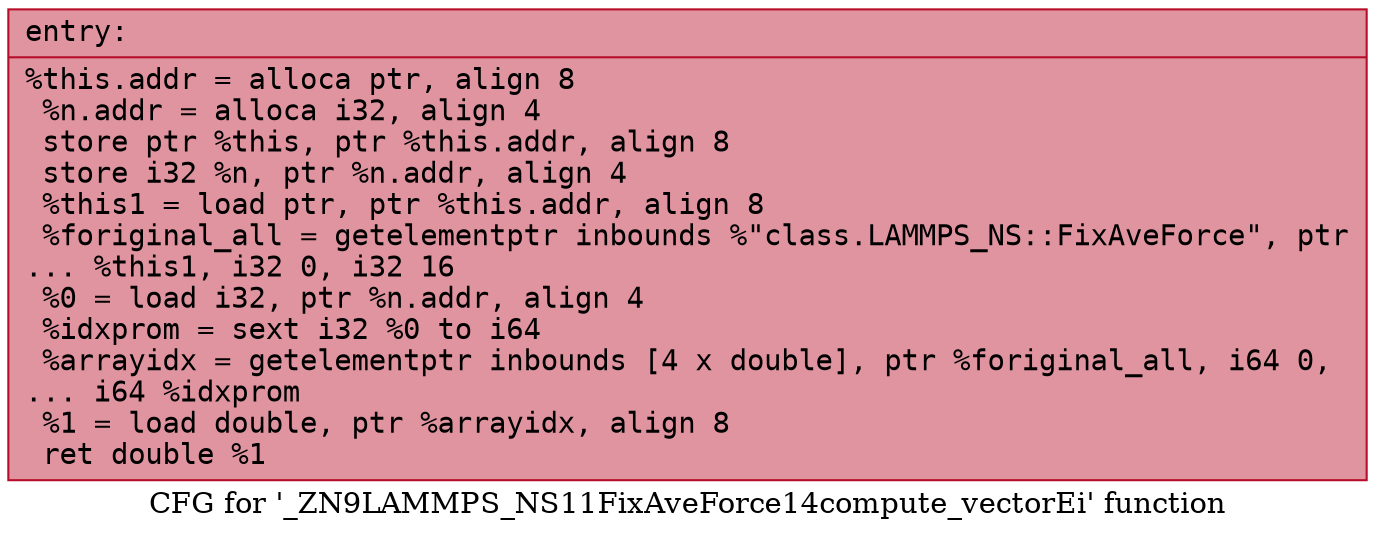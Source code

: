 digraph "CFG for '_ZN9LAMMPS_NS11FixAveForce14compute_vectorEi' function" {
	label="CFG for '_ZN9LAMMPS_NS11FixAveForce14compute_vectorEi' function";

	Node0x55ab5923edb0 [shape=record,color="#b70d28ff", style=filled, fillcolor="#b70d2870" fontname="Courier",label="{entry:\l|  %this.addr = alloca ptr, align 8\l  %n.addr = alloca i32, align 4\l  store ptr %this, ptr %this.addr, align 8\l  store i32 %n, ptr %n.addr, align 4\l  %this1 = load ptr, ptr %this.addr, align 8\l  %foriginal_all = getelementptr inbounds %\"class.LAMMPS_NS::FixAveForce\", ptr\l... %this1, i32 0, i32 16\l  %0 = load i32, ptr %n.addr, align 4\l  %idxprom = sext i32 %0 to i64\l  %arrayidx = getelementptr inbounds [4 x double], ptr %foriginal_all, i64 0,\l... i64 %idxprom\l  %1 = load double, ptr %arrayidx, align 8\l  ret double %1\l}"];
}
